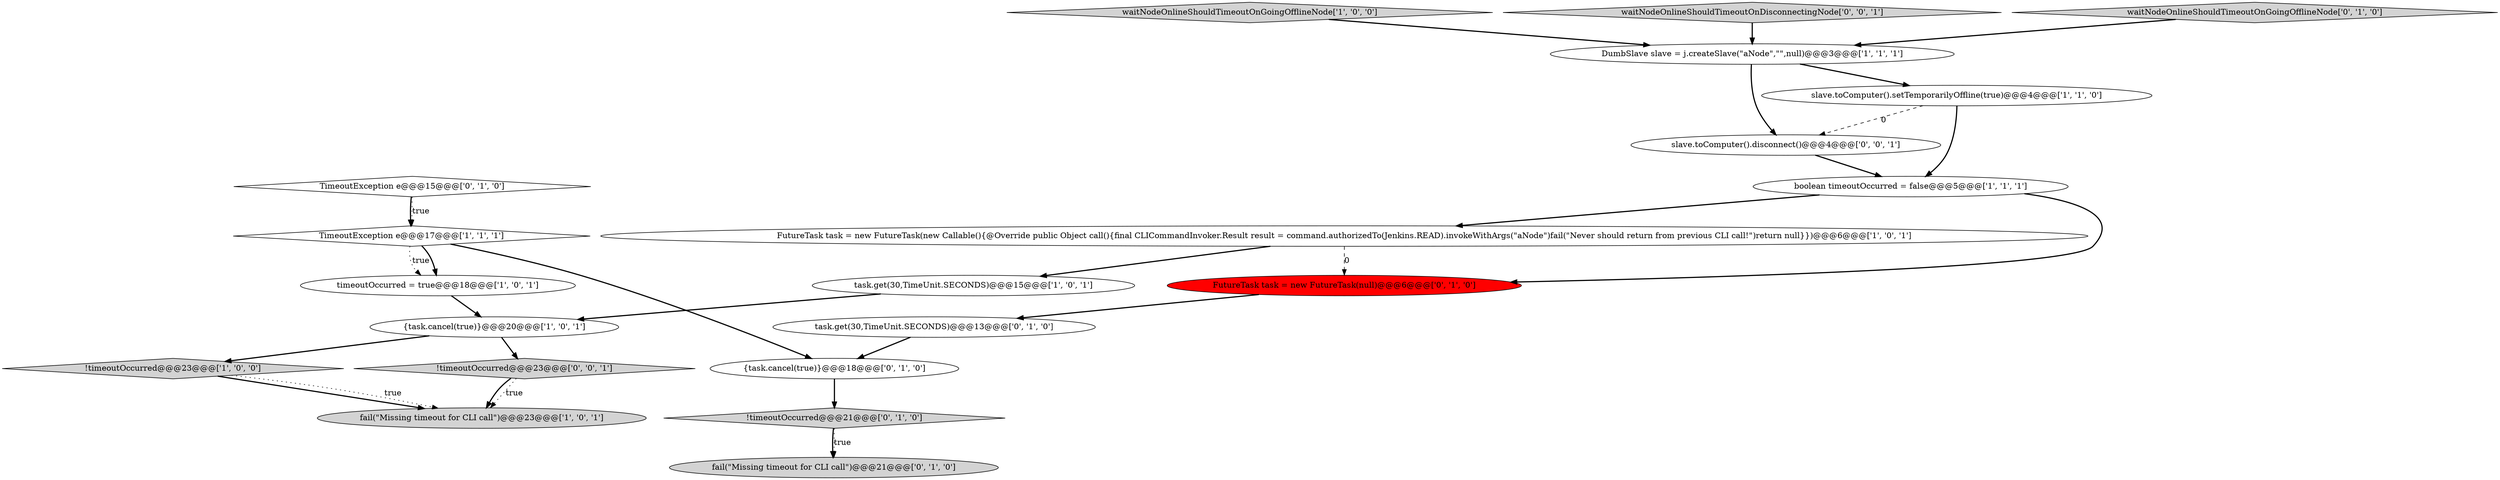 digraph {
8 [style = filled, label = "{task.cancel(true)}@@@20@@@['1', '0', '1']", fillcolor = white, shape = ellipse image = "AAA0AAABBB1BBB"];
1 [style = filled, label = "FutureTask task = new FutureTask(new Callable(){@Override public Object call(){final CLICommandInvoker.Result result = command.authorizedTo(Jenkins.READ).invokeWithArgs(\"aNode\")fail(\"Never should return from previous CLI call!\")return null}})@@@6@@@['1', '0', '1']", fillcolor = white, shape = ellipse image = "AAA0AAABBB1BBB"];
2 [style = filled, label = "timeoutOccurred = true@@@18@@@['1', '0', '1']", fillcolor = white, shape = ellipse image = "AAA0AAABBB1BBB"];
17 [style = filled, label = "TimeoutException e@@@15@@@['0', '1', '0']", fillcolor = white, shape = diamond image = "AAA0AAABBB2BBB"];
9 [style = filled, label = "fail(\"Missing timeout for CLI call\")@@@23@@@['1', '0', '1']", fillcolor = lightgray, shape = ellipse image = "AAA0AAABBB1BBB"];
4 [style = filled, label = "!timeoutOccurred@@@23@@@['1', '0', '0']", fillcolor = lightgray, shape = diamond image = "AAA0AAABBB1BBB"];
5 [style = filled, label = "waitNodeOnlineShouldTimeoutOnGoingOfflineNode['1', '0', '0']", fillcolor = lightgray, shape = diamond image = "AAA0AAABBB1BBB"];
13 [style = filled, label = "fail(\"Missing timeout for CLI call\")@@@21@@@['0', '1', '0']", fillcolor = lightgray, shape = ellipse image = "AAA0AAABBB2BBB"];
7 [style = filled, label = "TimeoutException e@@@17@@@['1', '1', '1']", fillcolor = white, shape = diamond image = "AAA0AAABBB1BBB"];
11 [style = filled, label = "FutureTask task = new FutureTask(null)@@@6@@@['0', '1', '0']", fillcolor = red, shape = ellipse image = "AAA1AAABBB2BBB"];
12 [style = filled, label = "{task.cancel(true)}@@@18@@@['0', '1', '0']", fillcolor = white, shape = ellipse image = "AAA0AAABBB2BBB"];
18 [style = filled, label = "waitNodeOnlineShouldTimeoutOnDisconnectingNode['0', '0', '1']", fillcolor = lightgray, shape = diamond image = "AAA0AAABBB3BBB"];
16 [style = filled, label = "!timeoutOccurred@@@21@@@['0', '1', '0']", fillcolor = lightgray, shape = diamond image = "AAA0AAABBB2BBB"];
15 [style = filled, label = "task.get(30,TimeUnit.SECONDS)@@@13@@@['0', '1', '0']", fillcolor = white, shape = ellipse image = "AAA0AAABBB2BBB"];
20 [style = filled, label = "!timeoutOccurred@@@23@@@['0', '0', '1']", fillcolor = lightgray, shape = diamond image = "AAA0AAABBB3BBB"];
6 [style = filled, label = "DumbSlave slave = j.createSlave(\"aNode\",\"\",null)@@@3@@@['1', '1', '1']", fillcolor = white, shape = ellipse image = "AAA0AAABBB1BBB"];
14 [style = filled, label = "waitNodeOnlineShouldTimeoutOnGoingOfflineNode['0', '1', '0']", fillcolor = lightgray, shape = diamond image = "AAA0AAABBB2BBB"];
19 [style = filled, label = "slave.toComputer().disconnect()@@@4@@@['0', '0', '1']", fillcolor = white, shape = ellipse image = "AAA0AAABBB3BBB"];
3 [style = filled, label = "task.get(30,TimeUnit.SECONDS)@@@15@@@['1', '0', '1']", fillcolor = white, shape = ellipse image = "AAA0AAABBB1BBB"];
10 [style = filled, label = "boolean timeoutOccurred = false@@@5@@@['1', '1', '1']", fillcolor = white, shape = ellipse image = "AAA0AAABBB1BBB"];
0 [style = filled, label = "slave.toComputer().setTemporarilyOffline(true)@@@4@@@['1', '1', '0']", fillcolor = white, shape = ellipse image = "AAA0AAABBB1BBB"];
4->9 [style = bold, label=""];
7->2 [style = dotted, label="true"];
16->13 [style = bold, label=""];
20->9 [style = dotted, label="true"];
16->13 [style = dotted, label="true"];
20->9 [style = bold, label=""];
7->12 [style = bold, label=""];
0->19 [style = dashed, label="0"];
1->3 [style = bold, label=""];
19->10 [style = bold, label=""];
6->0 [style = bold, label=""];
12->16 [style = bold, label=""];
6->19 [style = bold, label=""];
11->15 [style = bold, label=""];
17->7 [style = bold, label=""];
0->10 [style = bold, label=""];
8->20 [style = bold, label=""];
5->6 [style = bold, label=""];
18->6 [style = bold, label=""];
7->2 [style = bold, label=""];
1->11 [style = dashed, label="0"];
3->8 [style = bold, label=""];
17->7 [style = dotted, label="true"];
15->12 [style = bold, label=""];
8->4 [style = bold, label=""];
4->9 [style = dotted, label="true"];
10->1 [style = bold, label=""];
14->6 [style = bold, label=""];
2->8 [style = bold, label=""];
10->11 [style = bold, label=""];
}
